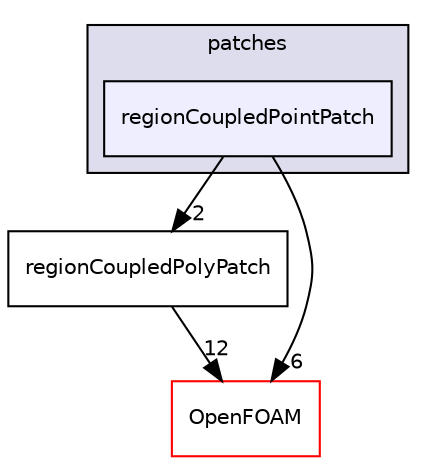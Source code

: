 digraph "src/meshTools/regionCoupled/patches/regionCoupledPointPatch" {
  bgcolor=transparent;
  compound=true
  node [ fontsize="10", fontname="Helvetica"];
  edge [ labelfontsize="10", labelfontname="Helvetica"];
  subgraph clusterdir_d180a87df80979ed1e06a45bcf5487ea {
    graph [ bgcolor="#ddddee", pencolor="black", label="patches" fontname="Helvetica", fontsize="10", URL="dir_d180a87df80979ed1e06a45bcf5487ea.html"]
  dir_7e15766db73bed9a9c1ba5b26980814e [shape=box, label="regionCoupledPointPatch", style="filled", fillcolor="#eeeeff", pencolor="black", URL="dir_7e15766db73bed9a9c1ba5b26980814e.html"];
  }
  dir_9c1e4da14ea191cb6606d1bf6b642896 [shape=box label="regionCoupledPolyPatch" URL="dir_9c1e4da14ea191cb6606d1bf6b642896.html"];
  dir_c5473ff19b20e6ec4dfe5c310b3778a8 [shape=box label="OpenFOAM" color="red" URL="dir_c5473ff19b20e6ec4dfe5c310b3778a8.html"];
  dir_9c1e4da14ea191cb6606d1bf6b642896->dir_c5473ff19b20e6ec4dfe5c310b3778a8 [headlabel="12", labeldistance=1.5 headhref="dir_001802_001888.html"];
  dir_7e15766db73bed9a9c1ba5b26980814e->dir_9c1e4da14ea191cb6606d1bf6b642896 [headlabel="2", labeldistance=1.5 headhref="dir_001801_001802.html"];
  dir_7e15766db73bed9a9c1ba5b26980814e->dir_c5473ff19b20e6ec4dfe5c310b3778a8 [headlabel="6", labeldistance=1.5 headhref="dir_001801_001888.html"];
}
